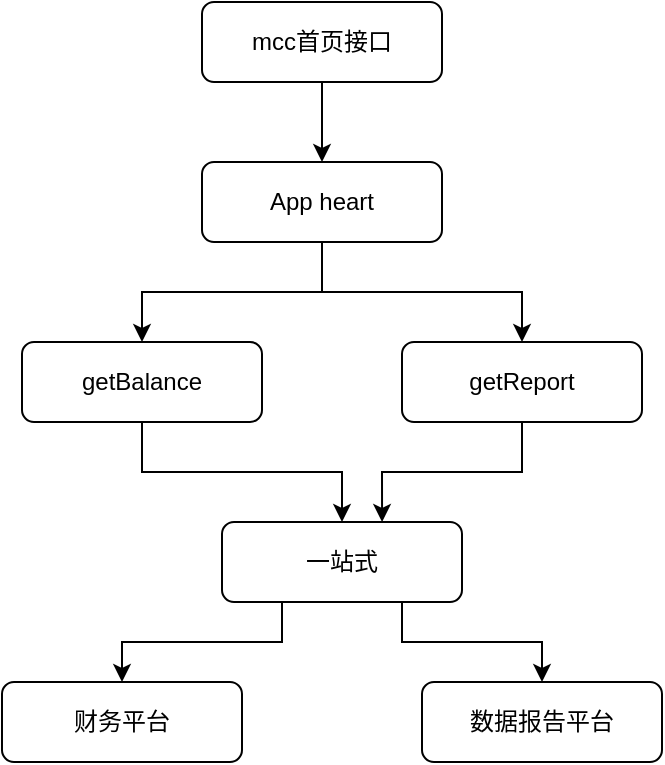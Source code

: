 <mxfile version="13.6.9" type="github">
  <diagram id="yj43YfuneHyhGvIBXG8J" name="Page-1">
    <mxGraphModel dx="946" dy="526" grid="1" gridSize="10" guides="1" tooltips="1" connect="1" arrows="1" fold="1" page="1" pageScale="1" pageWidth="827" pageHeight="1169" math="0" shadow="0">
      <root>
        <mxCell id="0" />
        <mxCell id="1" parent="0" />
        <mxCell id="EWD3hb7pjyzyVEc1kvs0-9" style="edgeStyle=orthogonalEdgeStyle;rounded=0;orthogonalLoop=1;jettySize=auto;html=1;exitX=0.5;exitY=1;exitDx=0;exitDy=0;entryX=0.5;entryY=0;entryDx=0;entryDy=0;" edge="1" parent="1" source="EWD3hb7pjyzyVEc1kvs0-1" target="EWD3hb7pjyzyVEc1kvs0-6">
          <mxGeometry relative="1" as="geometry" />
        </mxCell>
        <mxCell id="EWD3hb7pjyzyVEc1kvs0-1" value="mcc首页接口" style="rounded=1;whiteSpace=wrap;html=1;" vertex="1" parent="1">
          <mxGeometry x="200" y="40" width="120" height="40" as="geometry" />
        </mxCell>
        <mxCell id="EWD3hb7pjyzyVEc1kvs0-12" style="edgeStyle=orthogonalEdgeStyle;rounded=0;orthogonalLoop=1;jettySize=auto;html=1;exitX=0.5;exitY=1;exitDx=0;exitDy=0;" edge="1" parent="1" source="EWD3hb7pjyzyVEc1kvs0-2" target="EWD3hb7pjyzyVEc1kvs0-8">
          <mxGeometry relative="1" as="geometry" />
        </mxCell>
        <mxCell id="EWD3hb7pjyzyVEc1kvs0-2" value="getBalance" style="rounded=1;whiteSpace=wrap;html=1;" vertex="1" parent="1">
          <mxGeometry x="110" y="210" width="120" height="40" as="geometry" />
        </mxCell>
        <mxCell id="EWD3hb7pjyzyVEc1kvs0-14" style="edgeStyle=orthogonalEdgeStyle;rounded=0;orthogonalLoop=1;jettySize=auto;html=1;exitX=0.5;exitY=1;exitDx=0;exitDy=0;entryX=0.667;entryY=0;entryDx=0;entryDy=0;entryPerimeter=0;" edge="1" parent="1" source="EWD3hb7pjyzyVEc1kvs0-3" target="EWD3hb7pjyzyVEc1kvs0-8">
          <mxGeometry relative="1" as="geometry" />
        </mxCell>
        <mxCell id="EWD3hb7pjyzyVEc1kvs0-3" value="getReport" style="rounded=1;whiteSpace=wrap;html=1;" vertex="1" parent="1">
          <mxGeometry x="300" y="210" width="120" height="40" as="geometry" />
        </mxCell>
        <mxCell id="EWD3hb7pjyzyVEc1kvs0-10" style="edgeStyle=orthogonalEdgeStyle;rounded=0;orthogonalLoop=1;jettySize=auto;html=1;exitX=0.5;exitY=1;exitDx=0;exitDy=0;" edge="1" parent="1" source="EWD3hb7pjyzyVEc1kvs0-6" target="EWD3hb7pjyzyVEc1kvs0-2">
          <mxGeometry relative="1" as="geometry" />
        </mxCell>
        <mxCell id="EWD3hb7pjyzyVEc1kvs0-11" style="edgeStyle=orthogonalEdgeStyle;rounded=0;orthogonalLoop=1;jettySize=auto;html=1;exitX=0.5;exitY=1;exitDx=0;exitDy=0;entryX=0.5;entryY=0;entryDx=0;entryDy=0;" edge="1" parent="1" source="EWD3hb7pjyzyVEc1kvs0-6" target="EWD3hb7pjyzyVEc1kvs0-3">
          <mxGeometry relative="1" as="geometry" />
        </mxCell>
        <mxCell id="EWD3hb7pjyzyVEc1kvs0-6" value="App heart" style="rounded=1;whiteSpace=wrap;html=1;" vertex="1" parent="1">
          <mxGeometry x="200" y="120" width="120" height="40" as="geometry" />
        </mxCell>
        <mxCell id="EWD3hb7pjyzyVEc1kvs0-17" style="edgeStyle=orthogonalEdgeStyle;rounded=0;orthogonalLoop=1;jettySize=auto;html=1;exitX=0.25;exitY=1;exitDx=0;exitDy=0;entryX=0.5;entryY=0;entryDx=0;entryDy=0;" edge="1" parent="1" source="EWD3hb7pjyzyVEc1kvs0-8" target="EWD3hb7pjyzyVEc1kvs0-16">
          <mxGeometry relative="1" as="geometry" />
        </mxCell>
        <mxCell id="EWD3hb7pjyzyVEc1kvs0-18" style="edgeStyle=orthogonalEdgeStyle;rounded=0;orthogonalLoop=1;jettySize=auto;html=1;exitX=0.75;exitY=1;exitDx=0;exitDy=0;entryX=0.5;entryY=0;entryDx=0;entryDy=0;" edge="1" parent="1" source="EWD3hb7pjyzyVEc1kvs0-8" target="EWD3hb7pjyzyVEc1kvs0-15">
          <mxGeometry relative="1" as="geometry" />
        </mxCell>
        <mxCell id="EWD3hb7pjyzyVEc1kvs0-8" value="一站式" style="rounded=1;whiteSpace=wrap;html=1;" vertex="1" parent="1">
          <mxGeometry x="210" y="300" width="120" height="40" as="geometry" />
        </mxCell>
        <mxCell id="EWD3hb7pjyzyVEc1kvs0-15" value="数据报告平台" style="rounded=1;whiteSpace=wrap;html=1;" vertex="1" parent="1">
          <mxGeometry x="310" y="380" width="120" height="40" as="geometry" />
        </mxCell>
        <mxCell id="EWD3hb7pjyzyVEc1kvs0-16" value="财务平台" style="rounded=1;whiteSpace=wrap;html=1;" vertex="1" parent="1">
          <mxGeometry x="100" y="380" width="120" height="40" as="geometry" />
        </mxCell>
      </root>
    </mxGraphModel>
  </diagram>
</mxfile>

